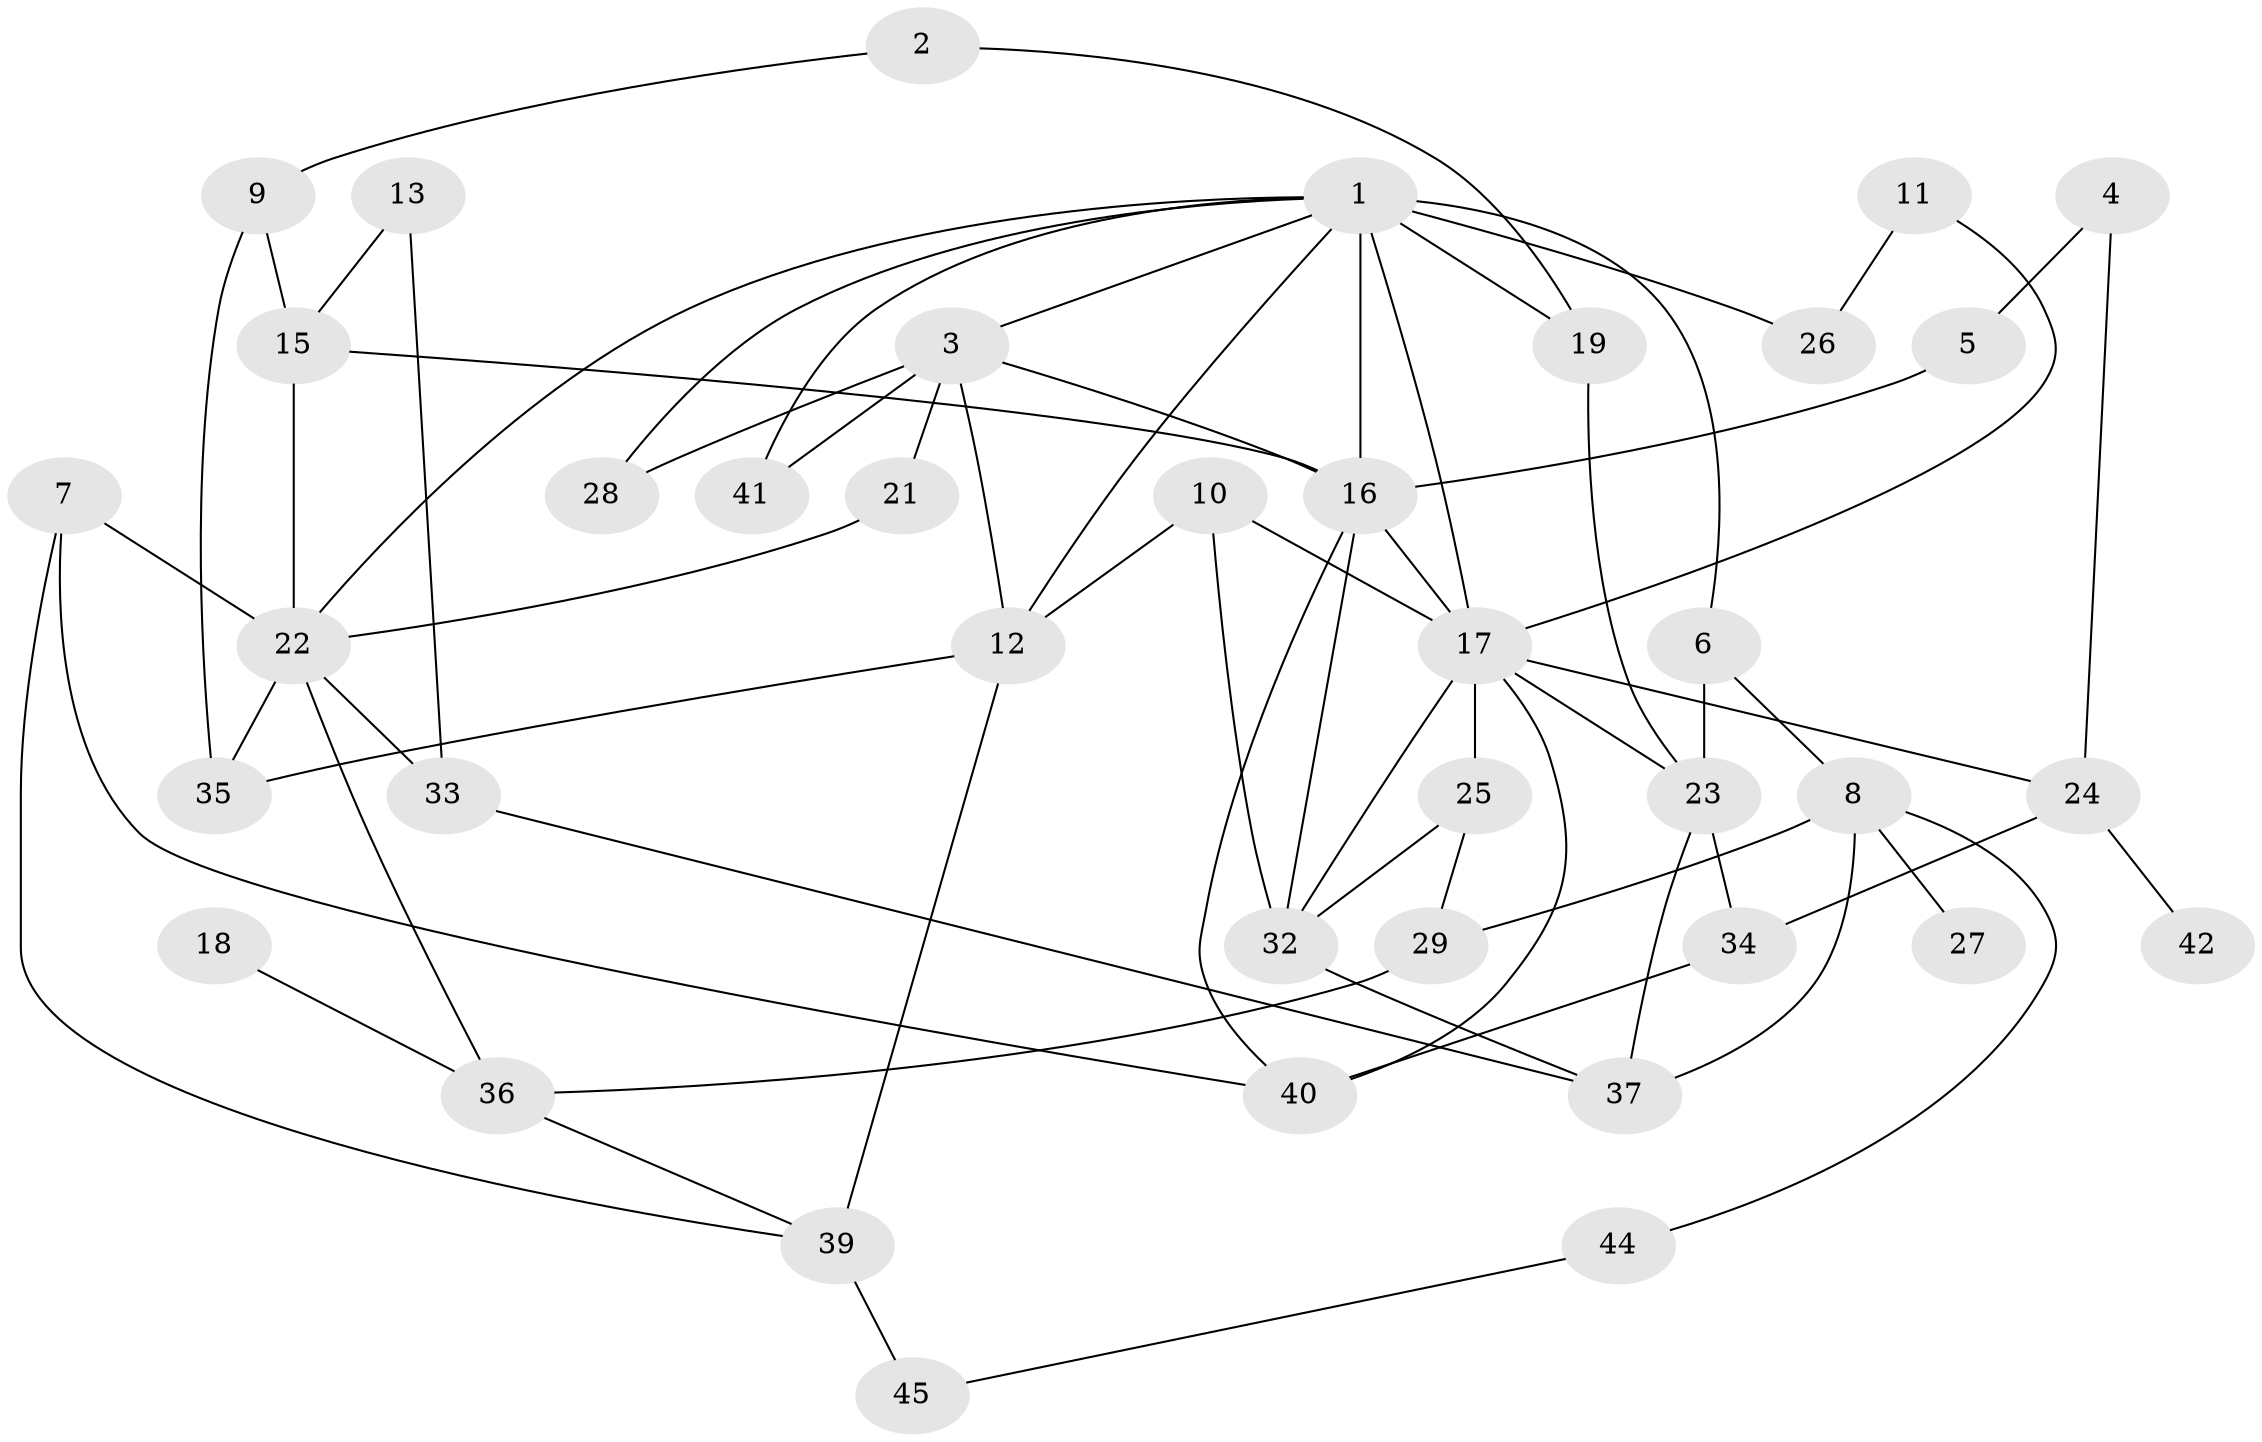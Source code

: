 // original degree distribution, {2: 0.23076923076923078, 1: 0.1978021978021978, 4: 0.16483516483516483, 3: 0.24175824175824176, 5: 0.054945054945054944, 0: 0.07692307692307693, 6: 0.01098901098901099, 7: 0.01098901098901099, 10: 0.01098901098901099}
// Generated by graph-tools (version 1.1) at 2025/33/03/09/25 02:33:40]
// undirected, 39 vertices, 69 edges
graph export_dot {
graph [start="1"]
  node [color=gray90,style=filled];
  1;
  2;
  3;
  4;
  5;
  6;
  7;
  8;
  9;
  10;
  11;
  12;
  13;
  15;
  16;
  17;
  18;
  19;
  21;
  22;
  23;
  24;
  25;
  26;
  27;
  28;
  29;
  32;
  33;
  34;
  35;
  36;
  37;
  39;
  40;
  41;
  42;
  44;
  45;
  1 -- 3 [weight=1.0];
  1 -- 6 [weight=1.0];
  1 -- 12 [weight=1.0];
  1 -- 16 [weight=2.0];
  1 -- 17 [weight=2.0];
  1 -- 19 [weight=1.0];
  1 -- 22 [weight=1.0];
  1 -- 26 [weight=1.0];
  1 -- 28 [weight=1.0];
  1 -- 41 [weight=1.0];
  2 -- 9 [weight=1.0];
  2 -- 19 [weight=1.0];
  3 -- 12 [weight=1.0];
  3 -- 16 [weight=1.0];
  3 -- 21 [weight=1.0];
  3 -- 28 [weight=1.0];
  3 -- 41 [weight=1.0];
  4 -- 5 [weight=1.0];
  4 -- 24 [weight=1.0];
  5 -- 16 [weight=1.0];
  6 -- 8 [weight=1.0];
  6 -- 23 [weight=1.0];
  7 -- 22 [weight=1.0];
  7 -- 39 [weight=1.0];
  7 -- 40 [weight=1.0];
  8 -- 27 [weight=1.0];
  8 -- 29 [weight=1.0];
  8 -- 37 [weight=2.0];
  8 -- 44 [weight=1.0];
  9 -- 15 [weight=1.0];
  9 -- 35 [weight=1.0];
  10 -- 12 [weight=1.0];
  10 -- 17 [weight=1.0];
  10 -- 32 [weight=1.0];
  11 -- 17 [weight=1.0];
  11 -- 26 [weight=1.0];
  12 -- 35 [weight=1.0];
  12 -- 39 [weight=1.0];
  13 -- 15 [weight=1.0];
  13 -- 33 [weight=1.0];
  15 -- 16 [weight=1.0];
  15 -- 22 [weight=1.0];
  16 -- 17 [weight=1.0];
  16 -- 32 [weight=3.0];
  16 -- 40 [weight=1.0];
  17 -- 23 [weight=1.0];
  17 -- 24 [weight=1.0];
  17 -- 25 [weight=1.0];
  17 -- 32 [weight=1.0];
  17 -- 40 [weight=1.0];
  18 -- 36 [weight=1.0];
  19 -- 23 [weight=1.0];
  21 -- 22 [weight=1.0];
  22 -- 33 [weight=1.0];
  22 -- 35 [weight=1.0];
  22 -- 36 [weight=1.0];
  23 -- 34 [weight=1.0];
  23 -- 37 [weight=1.0];
  24 -- 34 [weight=1.0];
  24 -- 42 [weight=1.0];
  25 -- 29 [weight=1.0];
  25 -- 32 [weight=1.0];
  29 -- 36 [weight=1.0];
  32 -- 37 [weight=1.0];
  33 -- 37 [weight=1.0];
  34 -- 40 [weight=1.0];
  36 -- 39 [weight=1.0];
  39 -- 45 [weight=1.0];
  44 -- 45 [weight=1.0];
}
